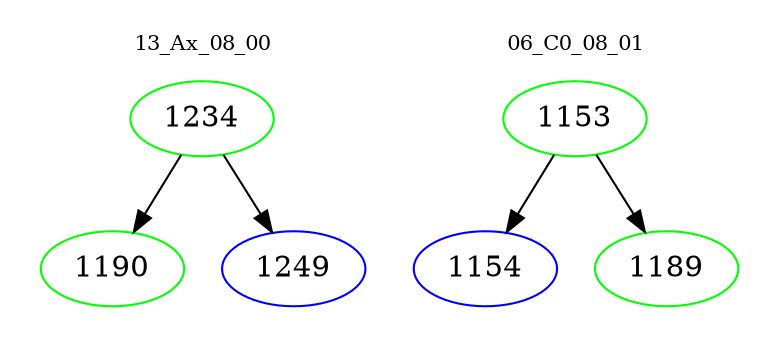 digraph{
subgraph cluster_0 {
color = white
label = "13_Ax_08_00";
fontsize=10;
T0_1234 [label="1234", color="green"]
T0_1234 -> T0_1190 [color="black"]
T0_1190 [label="1190", color="green"]
T0_1234 -> T0_1249 [color="black"]
T0_1249 [label="1249", color="blue"]
}
subgraph cluster_1 {
color = white
label = "06_C0_08_01";
fontsize=10;
T1_1153 [label="1153", color="green"]
T1_1153 -> T1_1154 [color="black"]
T1_1154 [label="1154", color="blue"]
T1_1153 -> T1_1189 [color="black"]
T1_1189 [label="1189", color="green"]
}
}
